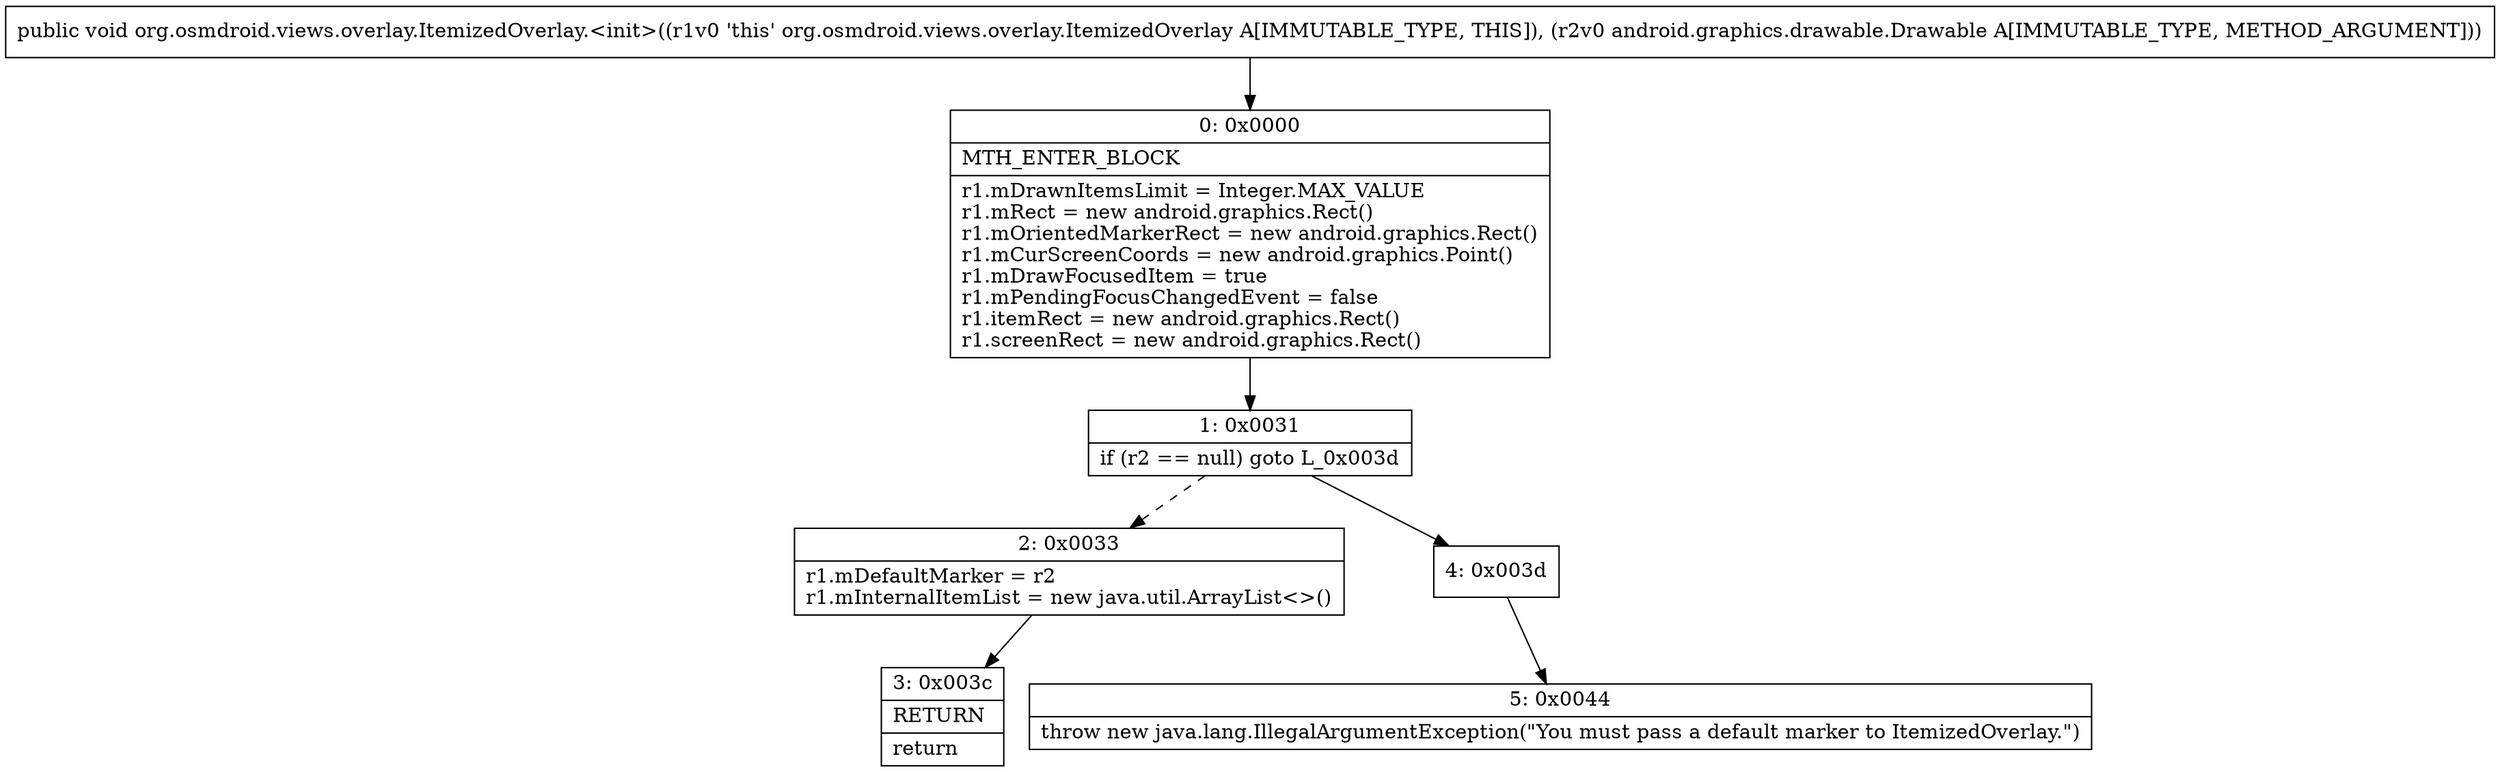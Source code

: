 digraph "CFG fororg.osmdroid.views.overlay.ItemizedOverlay.\<init\>(Landroid\/graphics\/drawable\/Drawable;)V" {
Node_0 [shape=record,label="{0\:\ 0x0000|MTH_ENTER_BLOCK\l|r1.mDrawnItemsLimit = Integer.MAX_VALUE\lr1.mRect = new android.graphics.Rect()\lr1.mOrientedMarkerRect = new android.graphics.Rect()\lr1.mCurScreenCoords = new android.graphics.Point()\lr1.mDrawFocusedItem = true\lr1.mPendingFocusChangedEvent = false\lr1.itemRect = new android.graphics.Rect()\lr1.screenRect = new android.graphics.Rect()\l}"];
Node_1 [shape=record,label="{1\:\ 0x0031|if (r2 == null) goto L_0x003d\l}"];
Node_2 [shape=record,label="{2\:\ 0x0033|r1.mDefaultMarker = r2\lr1.mInternalItemList = new java.util.ArrayList\<\>()\l}"];
Node_3 [shape=record,label="{3\:\ 0x003c|RETURN\l|return\l}"];
Node_4 [shape=record,label="{4\:\ 0x003d}"];
Node_5 [shape=record,label="{5\:\ 0x0044|throw new java.lang.IllegalArgumentException(\"You must pass a default marker to ItemizedOverlay.\")\l}"];
MethodNode[shape=record,label="{public void org.osmdroid.views.overlay.ItemizedOverlay.\<init\>((r1v0 'this' org.osmdroid.views.overlay.ItemizedOverlay A[IMMUTABLE_TYPE, THIS]), (r2v0 android.graphics.drawable.Drawable A[IMMUTABLE_TYPE, METHOD_ARGUMENT])) }"];
MethodNode -> Node_0;
Node_0 -> Node_1;
Node_1 -> Node_2[style=dashed];
Node_1 -> Node_4;
Node_2 -> Node_3;
Node_4 -> Node_5;
}

